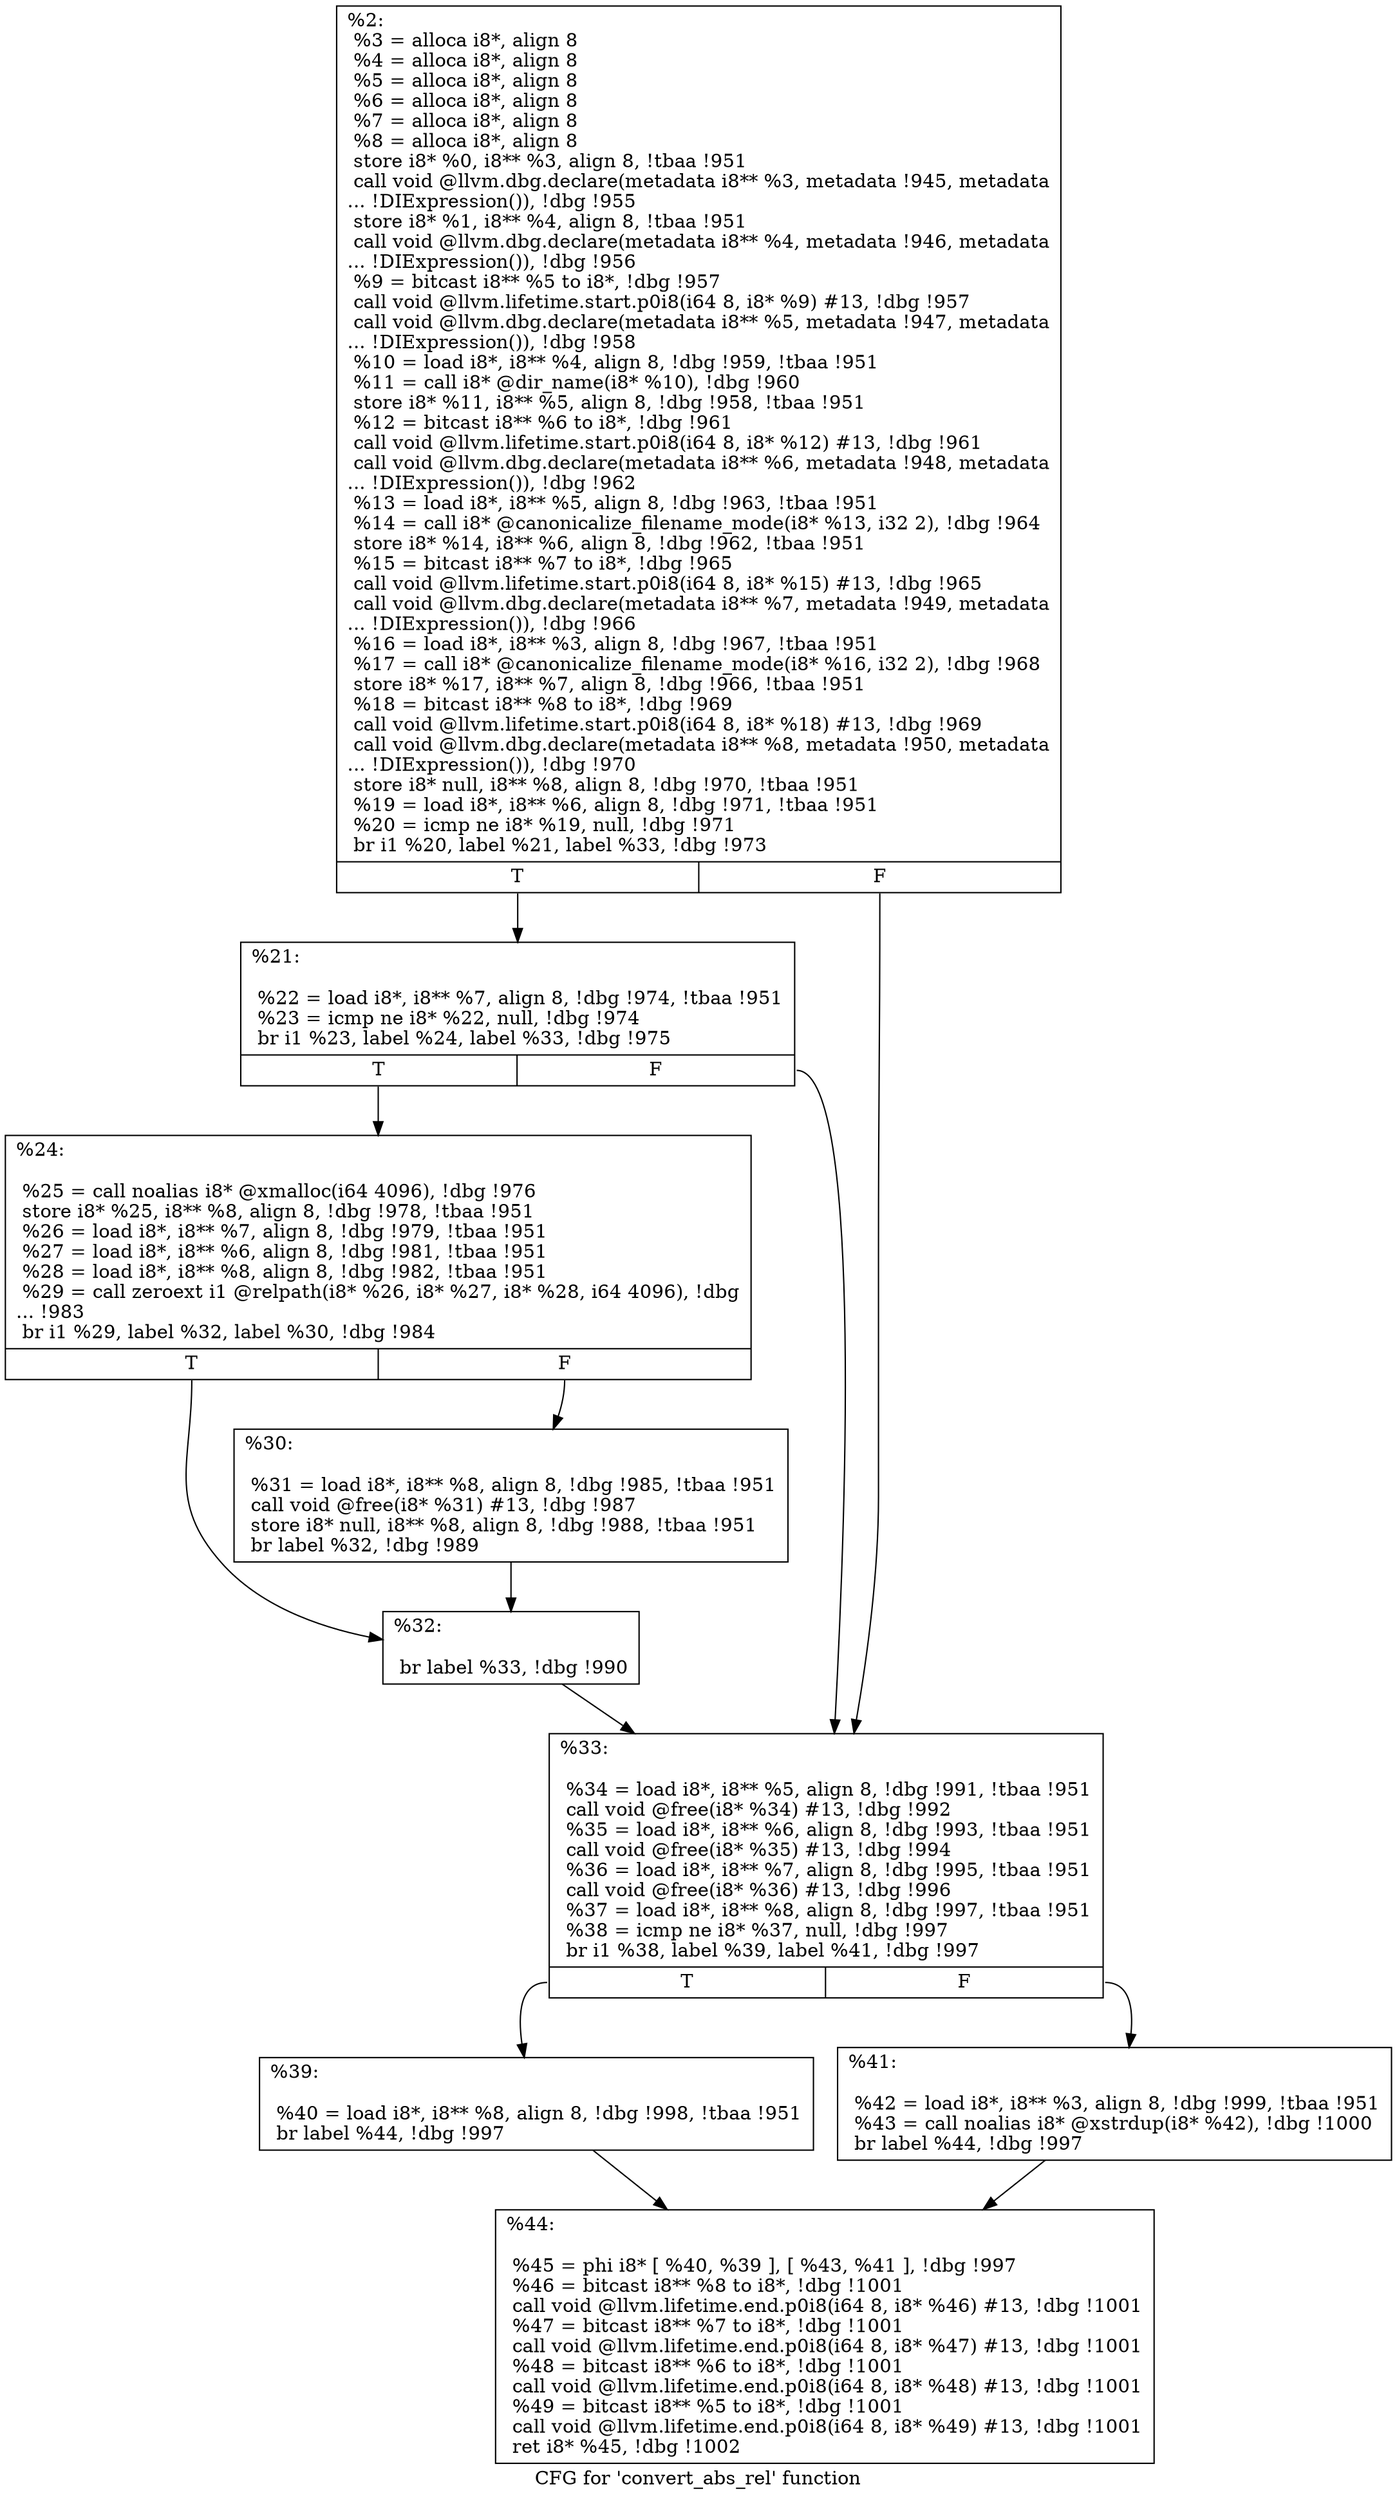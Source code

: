 digraph "CFG for 'convert_abs_rel' function" {
	label="CFG for 'convert_abs_rel' function";

	Node0x23db0c0 [shape=record,label="{%2:\l  %3 = alloca i8*, align 8\l  %4 = alloca i8*, align 8\l  %5 = alloca i8*, align 8\l  %6 = alloca i8*, align 8\l  %7 = alloca i8*, align 8\l  %8 = alloca i8*, align 8\l  store i8* %0, i8** %3, align 8, !tbaa !951\l  call void @llvm.dbg.declare(metadata i8** %3, metadata !945, metadata\l... !DIExpression()), !dbg !955\l  store i8* %1, i8** %4, align 8, !tbaa !951\l  call void @llvm.dbg.declare(metadata i8** %4, metadata !946, metadata\l... !DIExpression()), !dbg !956\l  %9 = bitcast i8** %5 to i8*, !dbg !957\l  call void @llvm.lifetime.start.p0i8(i64 8, i8* %9) #13, !dbg !957\l  call void @llvm.dbg.declare(metadata i8** %5, metadata !947, metadata\l... !DIExpression()), !dbg !958\l  %10 = load i8*, i8** %4, align 8, !dbg !959, !tbaa !951\l  %11 = call i8* @dir_name(i8* %10), !dbg !960\l  store i8* %11, i8** %5, align 8, !dbg !958, !tbaa !951\l  %12 = bitcast i8** %6 to i8*, !dbg !961\l  call void @llvm.lifetime.start.p0i8(i64 8, i8* %12) #13, !dbg !961\l  call void @llvm.dbg.declare(metadata i8** %6, metadata !948, metadata\l... !DIExpression()), !dbg !962\l  %13 = load i8*, i8** %5, align 8, !dbg !963, !tbaa !951\l  %14 = call i8* @canonicalize_filename_mode(i8* %13, i32 2), !dbg !964\l  store i8* %14, i8** %6, align 8, !dbg !962, !tbaa !951\l  %15 = bitcast i8** %7 to i8*, !dbg !965\l  call void @llvm.lifetime.start.p0i8(i64 8, i8* %15) #13, !dbg !965\l  call void @llvm.dbg.declare(metadata i8** %7, metadata !949, metadata\l... !DIExpression()), !dbg !966\l  %16 = load i8*, i8** %3, align 8, !dbg !967, !tbaa !951\l  %17 = call i8* @canonicalize_filename_mode(i8* %16, i32 2), !dbg !968\l  store i8* %17, i8** %7, align 8, !dbg !966, !tbaa !951\l  %18 = bitcast i8** %8 to i8*, !dbg !969\l  call void @llvm.lifetime.start.p0i8(i64 8, i8* %18) #13, !dbg !969\l  call void @llvm.dbg.declare(metadata i8** %8, metadata !950, metadata\l... !DIExpression()), !dbg !970\l  store i8* null, i8** %8, align 8, !dbg !970, !tbaa !951\l  %19 = load i8*, i8** %6, align 8, !dbg !971, !tbaa !951\l  %20 = icmp ne i8* %19, null, !dbg !971\l  br i1 %20, label %21, label %33, !dbg !973\l|{<s0>T|<s1>F}}"];
	Node0x23db0c0:s0 -> Node0x23db110;
	Node0x23db0c0:s1 -> Node0x23db250;
	Node0x23db110 [shape=record,label="{%21:\l\l  %22 = load i8*, i8** %7, align 8, !dbg !974, !tbaa !951\l  %23 = icmp ne i8* %22, null, !dbg !974\l  br i1 %23, label %24, label %33, !dbg !975\l|{<s0>T|<s1>F}}"];
	Node0x23db110:s0 -> Node0x23db160;
	Node0x23db110:s1 -> Node0x23db250;
	Node0x23db160 [shape=record,label="{%24:\l\l  %25 = call noalias i8* @xmalloc(i64 4096), !dbg !976\l  store i8* %25, i8** %8, align 8, !dbg !978, !tbaa !951\l  %26 = load i8*, i8** %7, align 8, !dbg !979, !tbaa !951\l  %27 = load i8*, i8** %6, align 8, !dbg !981, !tbaa !951\l  %28 = load i8*, i8** %8, align 8, !dbg !982, !tbaa !951\l  %29 = call zeroext i1 @relpath(i8* %26, i8* %27, i8* %28, i64 4096), !dbg\l... !983\l  br i1 %29, label %32, label %30, !dbg !984\l|{<s0>T|<s1>F}}"];
	Node0x23db160:s0 -> Node0x23db200;
	Node0x23db160:s1 -> Node0x23db1b0;
	Node0x23db1b0 [shape=record,label="{%30:\l\l  %31 = load i8*, i8** %8, align 8, !dbg !985, !tbaa !951\l  call void @free(i8* %31) #13, !dbg !987\l  store i8* null, i8** %8, align 8, !dbg !988, !tbaa !951\l  br label %32, !dbg !989\l}"];
	Node0x23db1b0 -> Node0x23db200;
	Node0x23db200 [shape=record,label="{%32:\l\l  br label %33, !dbg !990\l}"];
	Node0x23db200 -> Node0x23db250;
	Node0x23db250 [shape=record,label="{%33:\l\l  %34 = load i8*, i8** %5, align 8, !dbg !991, !tbaa !951\l  call void @free(i8* %34) #13, !dbg !992\l  %35 = load i8*, i8** %6, align 8, !dbg !993, !tbaa !951\l  call void @free(i8* %35) #13, !dbg !994\l  %36 = load i8*, i8** %7, align 8, !dbg !995, !tbaa !951\l  call void @free(i8* %36) #13, !dbg !996\l  %37 = load i8*, i8** %8, align 8, !dbg !997, !tbaa !951\l  %38 = icmp ne i8* %37, null, !dbg !997\l  br i1 %38, label %39, label %41, !dbg !997\l|{<s0>T|<s1>F}}"];
	Node0x23db250:s0 -> Node0x23db2a0;
	Node0x23db250:s1 -> Node0x23db2f0;
	Node0x23db2a0 [shape=record,label="{%39:\l\l  %40 = load i8*, i8** %8, align 8, !dbg !998, !tbaa !951\l  br label %44, !dbg !997\l}"];
	Node0x23db2a0 -> Node0x23db340;
	Node0x23db2f0 [shape=record,label="{%41:\l\l  %42 = load i8*, i8** %3, align 8, !dbg !999, !tbaa !951\l  %43 = call noalias i8* @xstrdup(i8* %42), !dbg !1000\l  br label %44, !dbg !997\l}"];
	Node0x23db2f0 -> Node0x23db340;
	Node0x23db340 [shape=record,label="{%44:\l\l  %45 = phi i8* [ %40, %39 ], [ %43, %41 ], !dbg !997\l  %46 = bitcast i8** %8 to i8*, !dbg !1001\l  call void @llvm.lifetime.end.p0i8(i64 8, i8* %46) #13, !dbg !1001\l  %47 = bitcast i8** %7 to i8*, !dbg !1001\l  call void @llvm.lifetime.end.p0i8(i64 8, i8* %47) #13, !dbg !1001\l  %48 = bitcast i8** %6 to i8*, !dbg !1001\l  call void @llvm.lifetime.end.p0i8(i64 8, i8* %48) #13, !dbg !1001\l  %49 = bitcast i8** %5 to i8*, !dbg !1001\l  call void @llvm.lifetime.end.p0i8(i64 8, i8* %49) #13, !dbg !1001\l  ret i8* %45, !dbg !1002\l}"];
}
